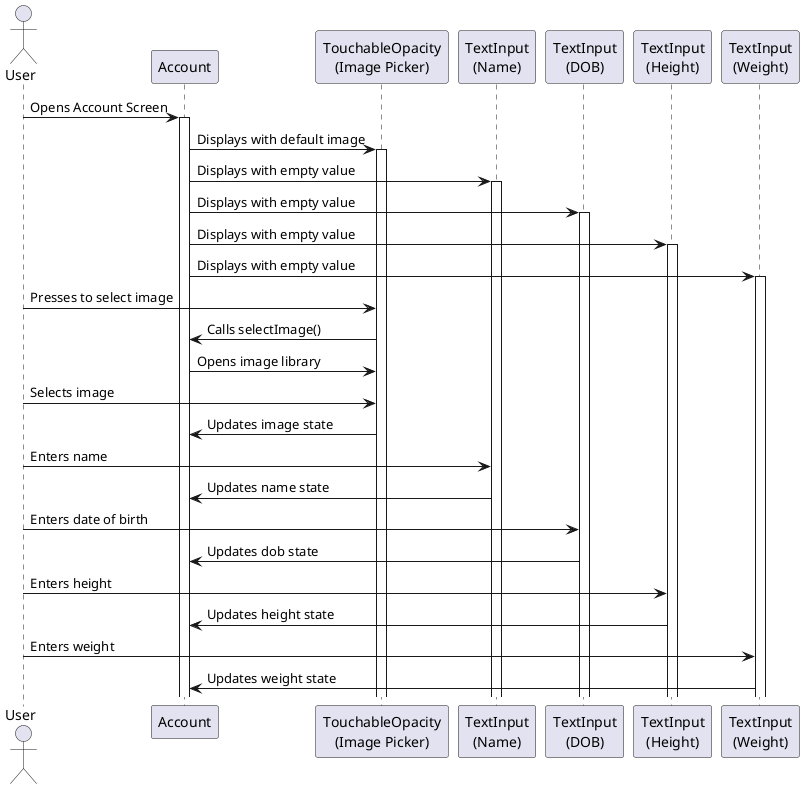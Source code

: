 @startuml
actor User
participant Account
participant "TouchableOpacity\n(Image Picker)" as ImagePicker
participant "TextInput\n(Name)" as NameInput
participant "TextInput\n(DOB)" as DobInput
participant "TextInput\n(Height)" as HeightInput
participant "TextInput\n(Weight)" as WeightInput

User -> Account: Opens Account Screen
activate Account
Account -> ImagePicker: Displays with default image
activate ImagePicker
Account -> NameInput: Displays with empty value
activate NameInput
Account -> DobInput: Displays with empty value
activate DobInput
Account -> HeightInput: Displays with empty value
activate HeightInput
Account -> WeightInput: Displays with empty value
activate WeightInput
User -> ImagePicker: Presses to select image
ImagePicker -> Account: Calls selectImage()
Account -> ImagePicker: Opens image library
User -> ImagePicker: Selects image
ImagePicker -> Account: Updates image state
User -> NameInput: Enters name
NameInput -> Account: Updates name state
User -> DobInput: Enters date of birth
DobInput -> Account: Updates dob state
User -> HeightInput: Enters height
HeightInput -> Account: Updates height state
User -> WeightInput: Enters weight
WeightInput -> Account: Updates weight state
@enduml